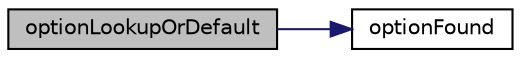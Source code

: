 digraph "optionLookupOrDefault"
{
  bgcolor="transparent";
  edge [fontname="Helvetica",fontsize="10",labelfontname="Helvetica",labelfontsize="10"];
  node [fontname="Helvetica",fontsize="10",shape=record];
  rankdir="LR";
  Node1 [label="optionLookupOrDefault",height=0.2,width=0.4,color="black", fillcolor="grey75", style="filled", fontcolor="black"];
  Node1 -> Node2 [color="midnightblue",fontsize="10",style="solid",fontname="Helvetica"];
  Node2 [label="optionFound",height=0.2,width=0.4,color="black",URL="$a00066.html#a1448e8925bc2243c51fa37aa47b66453",tooltip="Return true if the named option is found. "];
}
